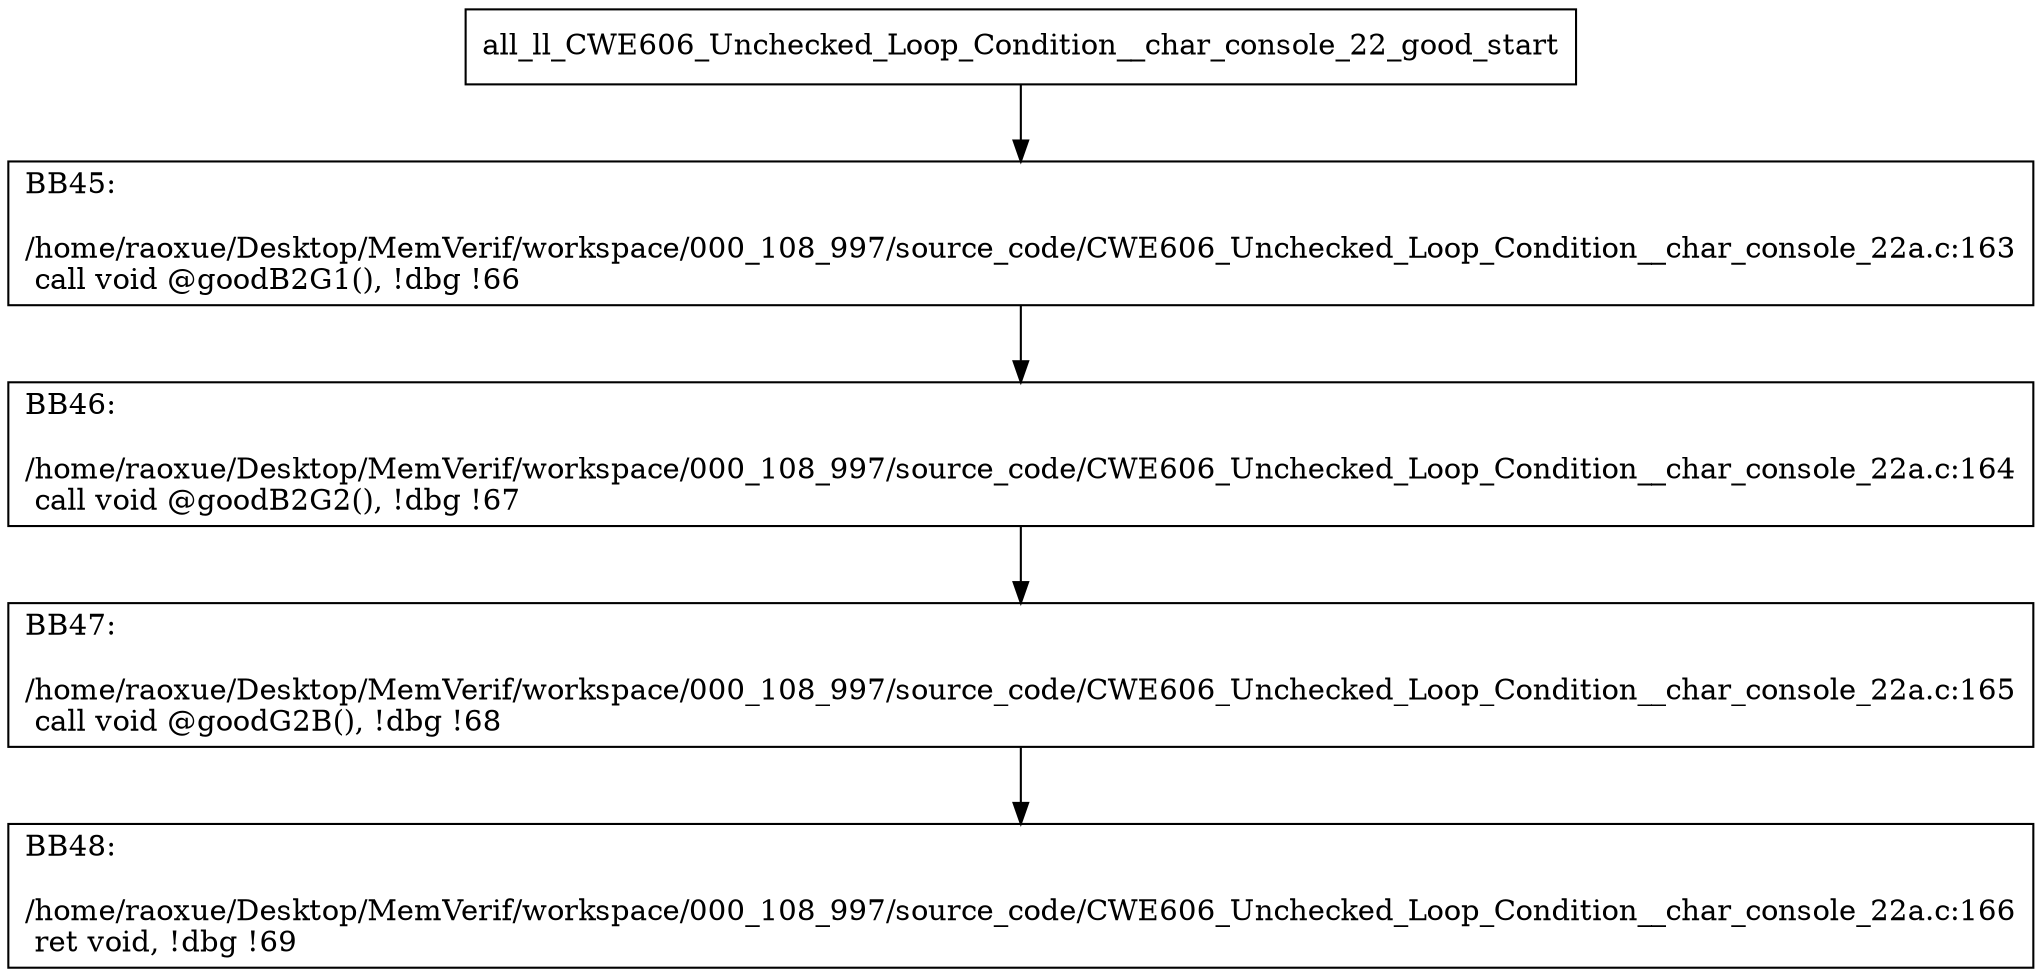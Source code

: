 digraph "CFG for'all_ll_CWE606_Unchecked_Loop_Condition__char_console_22_good' function" {
	BBall_ll_CWE606_Unchecked_Loop_Condition__char_console_22_good_start[shape=record,label="{all_ll_CWE606_Unchecked_Loop_Condition__char_console_22_good_start}"];
	BBall_ll_CWE606_Unchecked_Loop_Condition__char_console_22_good_start-> all_ll_CWE606_Unchecked_Loop_Condition__char_console_22_goodBB45;
	all_ll_CWE606_Unchecked_Loop_Condition__char_console_22_goodBB45 [shape=record, label="{BB45:\l\l/home/raoxue/Desktop/MemVerif/workspace/000_108_997/source_code/CWE606_Unchecked_Loop_Condition__char_console_22a.c:163\l
  call void @goodB2G1(), !dbg !66\l
}"];
	all_ll_CWE606_Unchecked_Loop_Condition__char_console_22_goodBB45-> all_ll_CWE606_Unchecked_Loop_Condition__char_console_22_goodBB46;
	all_ll_CWE606_Unchecked_Loop_Condition__char_console_22_goodBB46 [shape=record, label="{BB46:\l\l/home/raoxue/Desktop/MemVerif/workspace/000_108_997/source_code/CWE606_Unchecked_Loop_Condition__char_console_22a.c:164\l
  call void @goodB2G2(), !dbg !67\l
}"];
	all_ll_CWE606_Unchecked_Loop_Condition__char_console_22_goodBB46-> all_ll_CWE606_Unchecked_Loop_Condition__char_console_22_goodBB47;
	all_ll_CWE606_Unchecked_Loop_Condition__char_console_22_goodBB47 [shape=record, label="{BB47:\l\l/home/raoxue/Desktop/MemVerif/workspace/000_108_997/source_code/CWE606_Unchecked_Loop_Condition__char_console_22a.c:165\l
  call void @goodG2B(), !dbg !68\l
}"];
	all_ll_CWE606_Unchecked_Loop_Condition__char_console_22_goodBB47-> all_ll_CWE606_Unchecked_Loop_Condition__char_console_22_goodBB48;
	all_ll_CWE606_Unchecked_Loop_Condition__char_console_22_goodBB48 [shape=record, label="{BB48:\l\l/home/raoxue/Desktop/MemVerif/workspace/000_108_997/source_code/CWE606_Unchecked_Loop_Condition__char_console_22a.c:166\l
  ret void, !dbg !69\l
}"];
}
